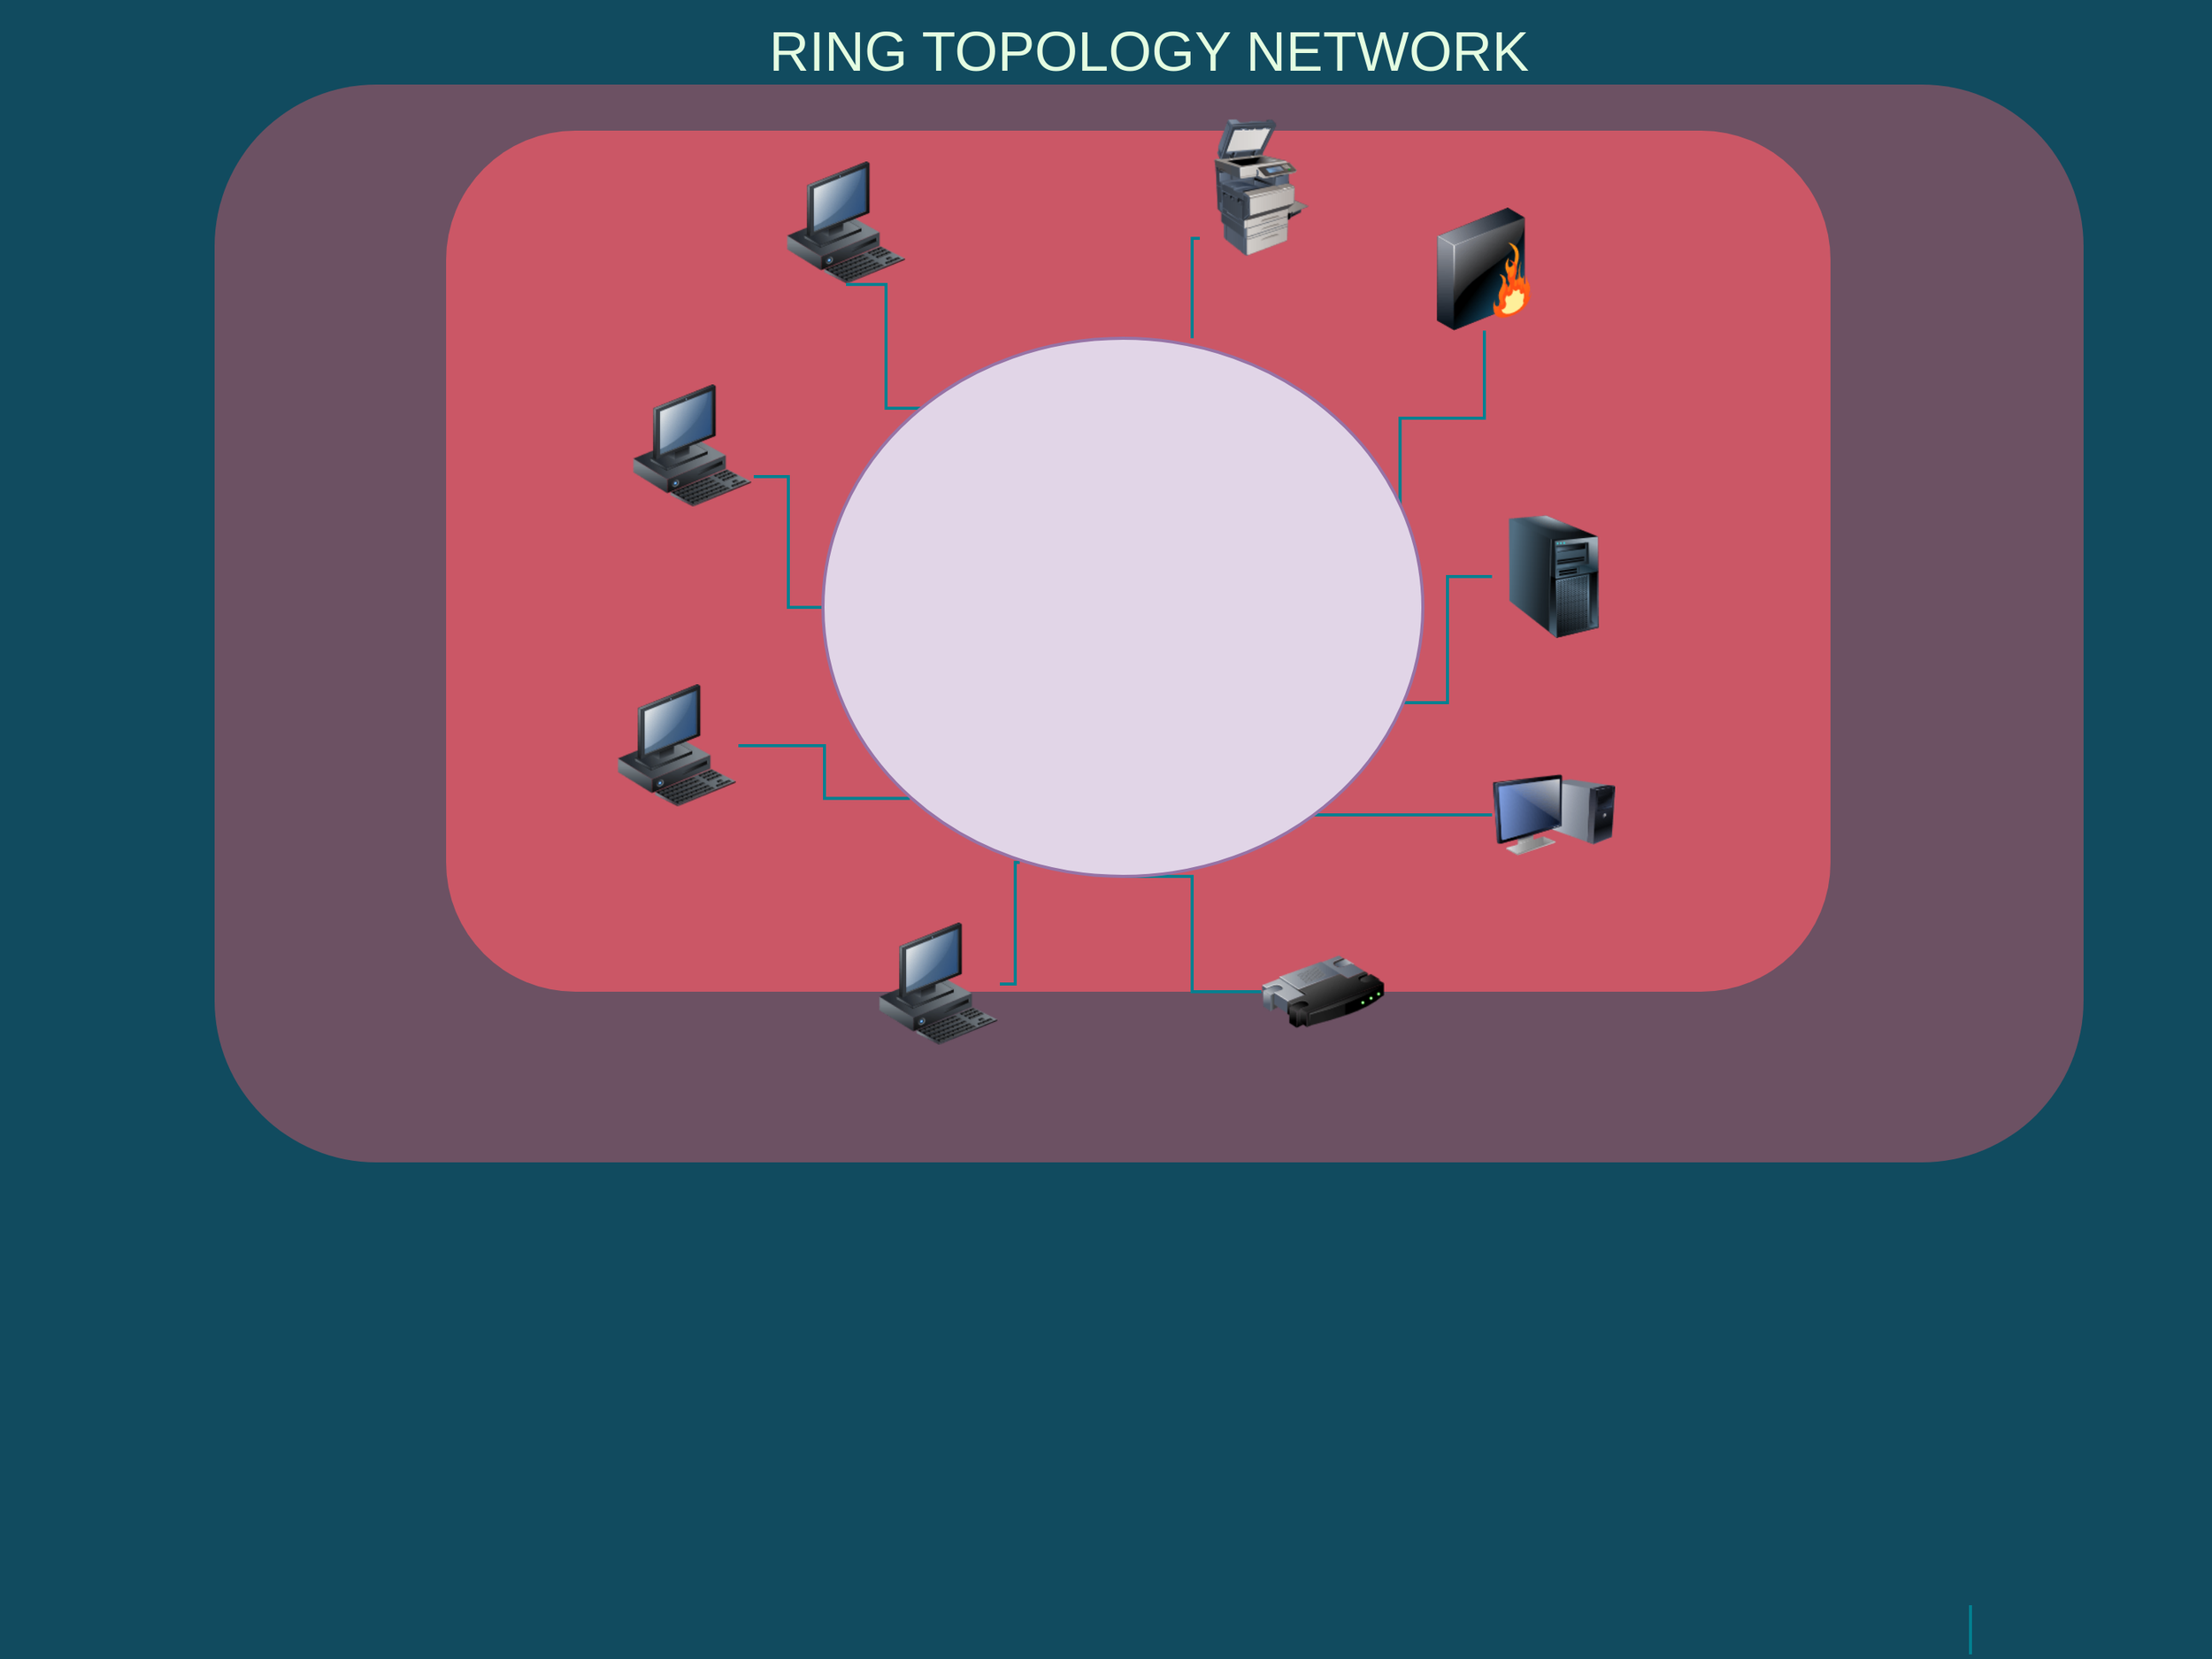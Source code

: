 <mxfile version="20.3.0" type="github">
  <diagram id="a45cf8ec-cd66-6f27-3ac3-be6e809c9e4a" name="Page-1">
    <mxGraphModel dx="1038" dy="579" grid="1" gridSize="10" guides="1" tooltips="1" connect="1" arrows="1" fold="1" page="1" pageScale="1" pageWidth="827" pageHeight="1169" background="#114B5F" math="0" shadow="0">
      <root>
        <mxCell id="0" />
        <mxCell id="1" parent="0" />
        <mxCell id="3" value="" style="rounded=1;whiteSpace=wrap;html=1;shadow=0;strokeColor=none;fillColor=#F45B69;fontSize=18;fontColor=#E4FDE1;opacity=40;fontStyle=0;strokeWidth=3;" parent="1" vertex="1">
          <mxGeometry x="219.5" y="70" width="1215" height="701" as="geometry" />
        </mxCell>
        <mxCell id="8" value="" style="rounded=1;whiteSpace=wrap;html=1;shadow=0;strokeColor=none;fillColor=#F45B69;fontSize=18;fontColor=#E4FDE1;verticalAlign=top;fontStyle=0;opacity=70;strokeWidth=3;" parent="1" vertex="1">
          <mxGeometry x="370" y="100" width="900" height="560" as="geometry" />
        </mxCell>
        <mxCell id="21" value="" style="edgeStyle=elbowEdgeStyle;strokeWidth=2;rounded=0;endArrow=none;startArrow=none;startSize=10;endSize=10;dashed=0;html=1;strokeColor=#028090;fontSize=18;fontColor=#E4FDE1;startFill=0;endFill=0;fontStyle=0;labelBackgroundColor=#114B5F;entryX=0.145;entryY=0.855;entryDx=0;entryDy=0;entryPerimeter=0;" parent="1" target="GKeDWpLt3BGa74ZX0Kge-196" edge="1" source="80">
          <mxGeometry relative="1" as="geometry">
            <mxPoint x="454" y="180" as="sourcePoint" />
            <mxPoint x="454" y="229" as="targetPoint" />
          </mxGeometry>
        </mxCell>
        <mxCell id="43" value="" style="image;html=1;image=img/lib/clip_art/computers/Server_Tower_128x128.png;shadow=0;strokeColor=#028090;fillColor=#F45B69;fontSize=18;fontColor=#E4FDE1;fontStyle=0;labelBackgroundColor=#114B5F;" parent="1" vertex="1">
          <mxGeometry x="1050" y="350" width="80" height="80" as="geometry" />
        </mxCell>
        <mxCell id="51" value="&lt;br&gt;" style="image;html=1;image=img/lib/clip_art/networking/Router_128x128.png;shadow=0;strokeColor=#028090;fillColor=#F45B69;fontSize=18;fontColor=#E4FDE1;fontStyle=0;labelBackgroundColor=#114B5F;" parent="1" vertex="1">
          <mxGeometry x="900" y="620" width="80" height="80" as="geometry" />
        </mxCell>
        <mxCell id="54" value="" style="image;html=1;image=img/lib/clip_art/computers/Monitor_Tower_128x128.png;shadow=0;strokeColor=#028090;fillColor=#F45B69;fontSize=18;fontColor=#E4FDE1;fontStyle=0;labelBackgroundColor=#114B5F;" parent="1" vertex="1">
          <mxGeometry x="1050" y="505" width="80" height="80" as="geometry" />
        </mxCell>
        <mxCell id="79" value="" style="image;html=1;image=img/lib/clip_art/computers/Workstation_128x128.png;shadow=0;strokeColor=#028090;fillColor=#F45B69;fontSize=18;fontColor=#E4FDE1;fontStyle=0;labelBackgroundColor=#114B5F;" parent="1" vertex="1">
          <mxGeometry x="650" y="615" width="80" height="80" as="geometry" />
        </mxCell>
        <mxCell id="80" value="" style="image;html=1;image=img/lib/clip_art/computers/Workstation_128x128.png;shadow=0;strokeColor=#028090;fillColor=#F45B69;fontSize=18;fontColor=#E4FDE1;fontStyle=0;labelBackgroundColor=#114B5F;" parent="1" vertex="1">
          <mxGeometry x="480" y="460" width="80" height="80" as="geometry" />
        </mxCell>
        <mxCell id="81" value="" style="image;html=1;image=img/lib/clip_art/computers/Workstation_128x128.png;shadow=0;strokeColor=#028090;fillColor=#F45B69;fontSize=18;fontColor=#E4FDE1;fontStyle=0;labelBackgroundColor=#114B5F;" parent="1" vertex="1">
          <mxGeometry x="590" y="120" width="80" height="80" as="geometry" />
        </mxCell>
        <mxCell id="82" value="" style="image;html=1;image=img/lib/clip_art/networking/Firewall_128x128.png;shadow=0;strokeColor=#028090;fillColor=#F45B69;fontSize=18;fontColor=#E4FDE1;fontStyle=0;labelBackgroundColor=#114B5F;" parent="1" vertex="1">
          <mxGeometry x="1005" y="150" width="80" height="80" as="geometry" />
        </mxCell>
        <mxCell id="85" value="" style="edgeStyle=elbowEdgeStyle;strokeWidth=2;rounded=0;endArrow=none;startArrow=none;startSize=10;endSize=10;dashed=0;html=1;strokeColor=#028090;fontSize=18;fontColor=#E4FDE1;startFill=0;endFill=0;fontStyle=0;labelBackgroundColor=#114B5F;entryX=0.172;entryY=0.13;entryDx=0;entryDy=0;entryPerimeter=0;exitX=0.5;exitY=1;exitDx=0;exitDy=0;" parent="1" target="GKeDWpLt3BGa74ZX0Kge-196" edge="1" source="81">
          <mxGeometry relative="1" as="geometry">
            <mxPoint x="550" y="178.5" as="sourcePoint" />
            <mxPoint x="550" y="229" as="targetPoint" />
          </mxGeometry>
        </mxCell>
        <mxCell id="86" value="" style="edgeStyle=elbowEdgeStyle;strokeWidth=2;rounded=0;endArrow=none;startArrow=none;startSize=10;endSize=10;dashed=0;html=1;strokeColor=#028090;fontSize=18;fontColor=#E4FDE1;startFill=0;endFill=0;fontStyle=0;labelBackgroundColor=#114B5F;exitX=1;exitY=0.75;exitDx=0;exitDy=0;" parent="1" target="GKeDWpLt3BGa74ZX0Kge-196" edge="1" source="156">
          <mxGeometry relative="1" as="geometry">
            <mxPoint x="640" y="177" as="sourcePoint" />
            <mxPoint x="640" y="229" as="targetPoint" />
          </mxGeometry>
        </mxCell>
        <mxCell id="90" value="" style="edgeStyle=elbowEdgeStyle;strokeWidth=2;rounded=0;endArrow=none;startArrow=none;startSize=10;endSize=10;dashed=0;html=1;strokeColor=#028090;fontSize=18;fontColor=#E4FDE1;startFill=0;endFill=0;fontStyle=0;labelBackgroundColor=#114B5F;entryX=0.5;entryY=1;entryDx=0;entryDy=0;entryPerimeter=0;" parent="1" source="51" target="GKeDWpLt3BGa74ZX0Kge-196" edge="1">
          <mxGeometry relative="1" as="geometry">
            <mxPoint x="1070" y="197" as="sourcePoint" />
            <mxPoint x="730" y="229" as="targetPoint" />
          </mxGeometry>
        </mxCell>
        <mxCell id="101" value="" style="edgeStyle=elbowEdgeStyle;strokeWidth=2;rounded=0;endArrow=none;startArrow=none;startSize=10;endSize=10;dashed=0;html=1;strokeColor=#028090;fontSize=18;fontColor=#E4FDE1;startFill=0;endFill=0;fontStyle=0;labelBackgroundColor=#114B5F;entryX=0.966;entryY=0.677;entryDx=0;entryDy=0;entryPerimeter=0;" parent="1" source="43" target="GKeDWpLt3BGa74ZX0Kge-196" edge="1">
          <mxGeometry relative="1" as="geometry">
            <mxPoint x="755" y="584" as="sourcePoint" />
            <mxPoint x="1290" y="534" as="targetPoint" />
          </mxGeometry>
        </mxCell>
        <mxCell id="103" value="" style="edgeStyle=elbowEdgeStyle;strokeWidth=2;rounded=0;endArrow=none;startArrow=none;startSize=10;endSize=10;dashed=0;html=1;strokeColor=#028090;fontSize=18;fontColor=#E4FDE1;startFill=0;endFill=0;fontStyle=0;labelBackgroundColor=#114B5F;entryX=0.962;entryY=0.311;entryDx=0;entryDy=0;entryPerimeter=0;" parent="1" source="82" target="GKeDWpLt3BGa74ZX0Kge-196" edge="1">
          <mxGeometry relative="1" as="geometry">
            <mxPoint x="775" y="604" as="sourcePoint" />
            <mxPoint x="1045" y="554" as="targetPoint" />
          </mxGeometry>
        </mxCell>
        <mxCell id="121" value="" style="edgeStyle=elbowEdgeStyle;strokeWidth=2;rounded=0;endArrow=none;startArrow=none;startSize=10;endSize=10;dashed=0;html=1;strokeColor=#028090;fontSize=18;fontColor=#E4FDE1;startFill=0;endFill=0;fontStyle=0;labelBackgroundColor=#114B5F;" parent="1" target="54" edge="1">
          <mxGeometry relative="1" as="geometry">
            <mxPoint x="795" y="534" as="sourcePoint" />
            <mxPoint x="650.476" y="689.476" as="targetPoint" />
          </mxGeometry>
        </mxCell>
        <mxCell id="139" value="" style="edgeStyle=elbowEdgeStyle;strokeWidth=2;rounded=0;endArrow=none;startArrow=none;startSize=10;endSize=10;dashed=0;html=1;strokeColor=#028090;fontSize=18;fontColor=#E4FDE1;startFill=0;endFill=0;fontStyle=0;labelBackgroundColor=#114B5F;" parent="1" edge="1">
          <mxGeometry relative="1" as="geometry">
            <mxPoint x="1361" y="1059" as="sourcePoint" />
            <mxPoint x="1361" y="1091" as="targetPoint" />
          </mxGeometry>
        </mxCell>
        <mxCell id="155" value="" style="edgeStyle=elbowEdgeStyle;strokeWidth=2;rounded=0;endArrow=none;startArrow=none;startSize=10;endSize=10;dashed=0;html=1;strokeColor=#028090;fontSize=18;fontColor=#E4FDE1;startFill=0;endFill=0;fontStyle=0;labelBackgroundColor=#114B5F;entryX=0.615;entryY=0;entryDx=0;entryDy=0;entryPerimeter=0;" parent="1" source="S_aeM2Ueok2u3y1u8jTA-175" target="GKeDWpLt3BGa74ZX0Kge-196" edge="1">
          <mxGeometry relative="1" as="geometry">
            <mxPoint x="427.58" y="391.681" as="sourcePoint" />
            <mxPoint x="388" y="534" as="targetPoint" />
            <Array as="points">
              <mxPoint x="855" y="170" />
            </Array>
          </mxGeometry>
        </mxCell>
        <mxCell id="156" value="" style="image;html=1;image=img/lib/clip_art/computers/Workstation_128x128.png;shadow=0;strokeColor=#028090;fillColor=#F45B69;fontSize=18;fontColor=#E4FDE1;fontStyle=0;labelBackgroundColor=#114B5F;" parent="1" vertex="1">
          <mxGeometry x="490" y="265" width="80" height="80" as="geometry" />
        </mxCell>
        <mxCell id="168" value="RING TOPOLOGY NETWORK" style="text;html=1;strokeColor=none;fillColor=none;align=center;verticalAlign=middle;whiteSpace=wrap;overflow=hidden;shadow=0;fontSize=36;fontColor=#E4FDE1;fontStyle=0" parent="1" vertex="1">
          <mxGeometry x="137" y="15" width="1380" height="65" as="geometry" />
        </mxCell>
        <mxCell id="171" style="edgeStyle=orthogonalEdgeStyle;rounded=0;jumpStyle=none;html=1;exitX=0;exitY=0.5;entryX=0;entryY=0.5;shadow=0;labelBackgroundColor=none;startArrow=none;startFill=0;endArrow=classic;endFill=1;endSize=6;jettySize=auto;orthogonalLoop=1;strokeColor=#028090;strokeWidth=2;fillColor=#F45B69;fontFamily=Helvetica;fontSize=14;fontColor=#E4FDE1;align=left;fontStyle=0" parent="1" source="168" target="168" edge="1">
          <mxGeometry relative="1" as="geometry" />
        </mxCell>
        <mxCell id="172" style="edgeStyle=orthogonalEdgeStyle;rounded=0;jumpStyle=none;html=1;exitX=0.75;exitY=0;entryX=0.75;entryY=0;shadow=0;labelBackgroundColor=none;startArrow=none;startFill=0;endArrow=classic;endFill=1;endSize=6;jettySize=auto;orthogonalLoop=1;strokeColor=#028090;strokeWidth=2;fillColor=#F45B69;fontFamily=Helvetica;fontSize=14;fontColor=#E4FDE1;align=left;fontStyle=0" parent="1" edge="1">
          <mxGeometry relative="1" as="geometry">
            <mxPoint x="1093" y="107" as="sourcePoint" />
            <mxPoint x="1093" y="107" as="targetPoint" />
          </mxGeometry>
        </mxCell>
        <mxCell id="S_aeM2Ueok2u3y1u8jTA-175" value="" style="image;html=1;image=img/lib/clip_art/computers/Printer_Commercial_128x128.png;labelBackgroundColor=#114B5F;fillColor=#F45B69;strokeColor=#028090;fontColor=#E4FDE1;" parent="1" vertex="1">
          <mxGeometry x="860" y="92" width="80" height="90" as="geometry" />
        </mxCell>
        <mxCell id="S_aeM2Ueok2u3y1u8jTA-177" value="" style="edgeStyle=elbowEdgeStyle;strokeWidth=2;rounded=0;endArrow=none;startArrow=none;startSize=10;endSize=10;dashed=0;html=1;strokeColor=#028090;fontSize=18;fontColor=#E4FDE1;startFill=0;endFill=0;fontStyle=0;labelBackgroundColor=#114B5F;exitX=0.328;exitY=0.974;exitDx=0;exitDy=0;exitPerimeter=0;entryX=1;entryY=0.5;entryDx=0;entryDy=0;" parent="1" source="GKeDWpLt3BGa74ZX0Kge-196" edge="1" target="79">
          <mxGeometry relative="1" as="geometry">
            <mxPoint x="970" y="187" as="sourcePoint" />
            <mxPoint x="350" y="239" as="targetPoint" />
            <Array as="points">
              <mxPoint x="740" y="620" />
              <mxPoint x="430" y="190" />
            </Array>
          </mxGeometry>
        </mxCell>
        <mxCell id="S_aeM2Ueok2u3y1u8jTA-189" style="edgeStyle=orthogonalEdgeStyle;rounded=0;orthogonalLoop=1;jettySize=auto;html=1;exitX=0.5;exitY=1;exitDx=0;exitDy=0;fontColor=#E4FDE1;strokeColor=#028090;fillColor=#F45B69;" parent="1" edge="1">
          <mxGeometry relative="1" as="geometry">
            <mxPoint x="87.5" y="791" as="sourcePoint" />
            <mxPoint x="87.5" y="791" as="targetPoint" />
          </mxGeometry>
        </mxCell>
        <mxCell id="ENtu44IPjXoQh3TzXPjf-172" value="&lt;font color=&quot;#ffffff&quot;&gt;Switch&lt;/font&gt;" style="text;html=1;resizable=0;autosize=1;align=center;verticalAlign=middle;points=[];fillColor=none;strokeColor=none;rounded=0;" parent="1" vertex="1">
          <mxGeometry x="820" y="345" width="60" height="30" as="geometry" />
        </mxCell>
        <mxCell id="ENtu44IPjXoQh3TzXPjf-174" style="edgeStyle=orthogonalEdgeStyle;rounded=0;orthogonalLoop=1;jettySize=auto;html=1;exitX=0.5;exitY=1;exitDx=0;exitDy=0;fontColor=#FFFFFF;strokeColor=#67AB9F;" parent="1" edge="1">
          <mxGeometry relative="1" as="geometry">
            <mxPoint x="87.5" y="791" as="sourcePoint" />
            <mxPoint x="87.5" y="791" as="targetPoint" />
          </mxGeometry>
        </mxCell>
        <mxCell id="GKeDWpLt3BGa74ZX0Kge-196" value="" style="strokeWidth=2;html=1;shape=mxgraph.flowchart.start_2;whiteSpace=wrap;fillColor=#e1d5e7;strokeColor=#9673a6;" vertex="1" parent="1">
          <mxGeometry x="615" y="235" width="390" height="350" as="geometry" />
        </mxCell>
      </root>
    </mxGraphModel>
  </diagram>
</mxfile>
